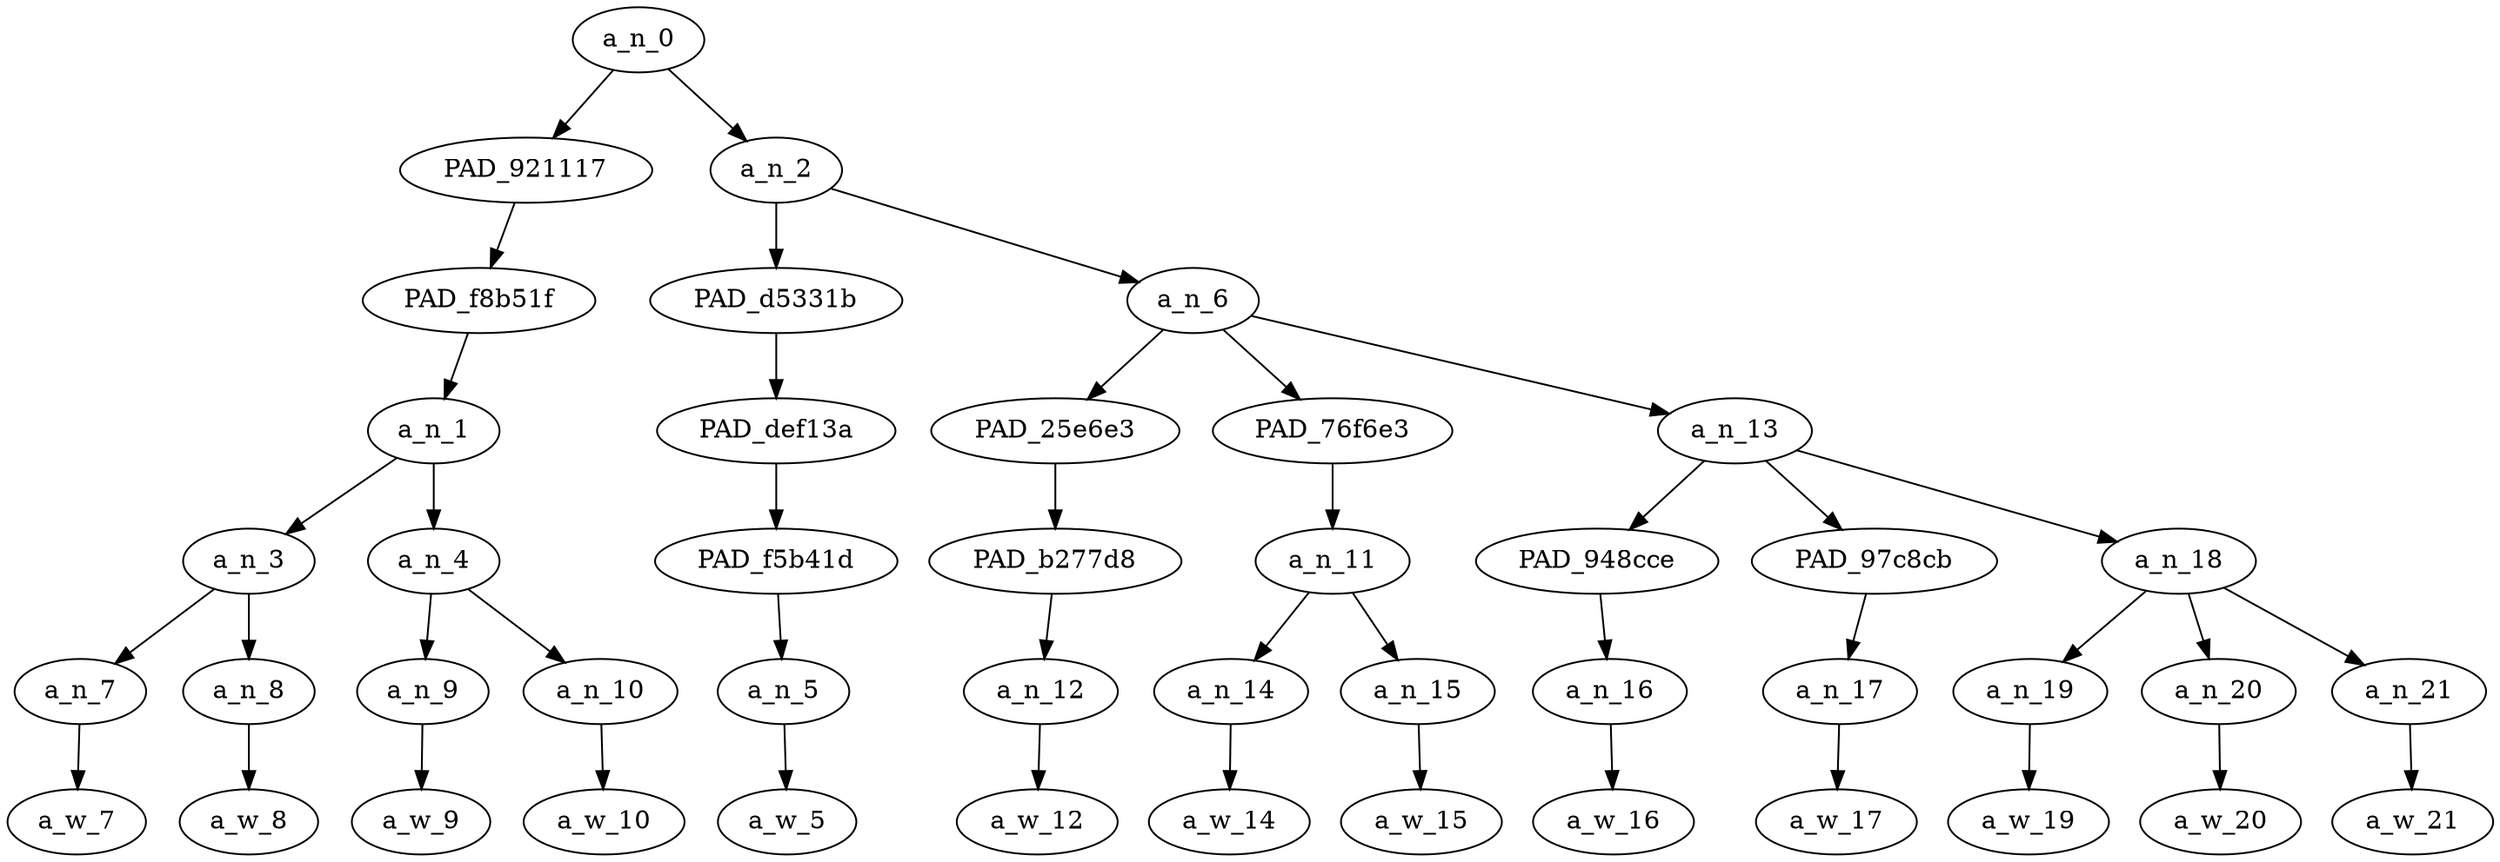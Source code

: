 strict digraph "" {
	a_n_0	[div_dir=1,
		index=0,
		level=6,
		pos="3.5694444444444446,6!",
		text_span="[0, 1, 2, 3, 4, 5, 6, 7, 8, 9, 10, 11, 12]",
		value=0.99999998];
	PAD_921117	[div_dir=1,
		index=0,
		level=5,
		pos="1.5,5!",
		text_span="[0, 1, 2, 3]",
		value=0.27853324];
	a_n_0 -> PAD_921117;
	a_n_2	[div_dir=1,
		index=1,
		level=5,
		pos="5.638888888888889,5!",
		text_span="[4, 5, 6, 7, 8, 9, 10, 11, 12]",
		value=0.71987052];
	a_n_0 -> a_n_2;
	PAD_f8b51f	[div_dir=1,
		index=0,
		level=4,
		pos="1.5,4!",
		text_span="[0, 1, 2, 3]",
		value=0.27853324];
	PAD_921117 -> PAD_f8b51f;
	a_n_1	[div_dir=1,
		index=0,
		level=3,
		pos="1.5,3!",
		text_span="[0, 1, 2, 3]",
		value=0.27853324];
	PAD_f8b51f -> a_n_1;
	a_n_3	[div_dir=1,
		index=0,
		level=2,
		pos="0.5,2!",
		text_span="[0, 1]",
		value=0.09502147];
	a_n_1 -> a_n_3;
	a_n_4	[div_dir=1,
		index=1,
		level=2,
		pos="2.5,2!",
		text_span="[2, 3]",
		value=0.18289727];
	a_n_1 -> a_n_4;
	a_n_7	[div_dir=1,
		index=0,
		level=1,
		pos="0.0,1!",
		text_span="[0]",
		value=0.05126539];
	a_n_3 -> a_n_7;
	a_n_8	[div_dir=1,
		index=1,
		level=1,
		pos="1.0,1!",
		text_span="[1]",
		value=0.04351243];
	a_n_3 -> a_n_8;
	a_w_7	[div_dir=0,
		index=0,
		level=0,
		pos="0,0!",
		text_span="[0]",
		value="<number>"];
	a_n_7 -> a_w_7;
	a_w_8	[div_dir=0,
		index=1,
		level=0,
		pos="1,0!",
		text_span="[1]",
		value=years];
	a_n_8 -> a_w_8;
	a_n_9	[div_dir=1,
		index=2,
		level=1,
		pos="2.0,1!",
		text_span="[2]",
		value=0.03588133];
	a_n_4 -> a_n_9;
	a_n_10	[div_dir=1,
		index=3,
		level=1,
		pos="3.0,1!",
		text_span="[3]",
		value=0.14644948];
	a_n_4 -> a_n_10;
	a_w_9	[div_dir=0,
		index=2,
		level=0,
		pos="2,0!",
		text_span="[2]",
		value=of];
	a_n_9 -> a_w_9;
	a_w_10	[div_dir=0,
		index=3,
		level=0,
		pos="3,0!",
		text_span="[3]",
		value=inbreeding];
	a_n_10 -> a_w_10;
	PAD_d5331b	[div_dir=1,
		index=1,
		level=4,
		pos="4.0,4!",
		text_span="[4]",
		value=0.03709911];
	a_n_2 -> PAD_d5331b;
	a_n_6	[div_dir=1,
		index=2,
		level=4,
		pos="7.277777777777779,4!",
		text_span="[5, 6, 7, 8, 9, 10, 11, 12]",
		value=0.68127344];
	a_n_2 -> a_n_6;
	PAD_def13a	[div_dir=1,
		index=1,
		level=3,
		pos="4.0,3!",
		text_span="[4]",
		value=0.03709911];
	PAD_d5331b -> PAD_def13a;
	PAD_f5b41d	[div_dir=1,
		index=2,
		level=2,
		pos="4.0,2!",
		text_span="[4]",
		value=0.03709911];
	PAD_def13a -> PAD_f5b41d;
	a_n_5	[div_dir=1,
		index=4,
		level=1,
		pos="4.0,1!",
		text_span="[4]",
		value=0.03709911];
	PAD_f5b41d -> a_n_5;
	a_w_5	[div_dir=0,
		index=4,
		level=0,
		pos="4,0!",
		text_span="[4]",
		value=make];
	a_n_5 -> a_w_5;
	PAD_25e6e3	[div_dir=-1,
		index=3,
		level=3,
		pos="7.0,3!",
		text_span="[7]",
		value=0.03566345];
	a_n_6 -> PAD_25e6e3;
	PAD_76f6e3	[div_dir=1,
		index=2,
		level=3,
		pos="5.5,3!",
		text_span="[5, 6]",
		value=0.11936821];
	a_n_6 -> PAD_76f6e3;
	a_n_13	[div_dir=1,
		index=4,
		level=3,
		pos="9.333333333333334,3!",
		text_span="[8, 9, 10, 11, 12]",
		value=0.52477876];
	a_n_6 -> a_n_13;
	PAD_b277d8	[div_dir=-1,
		index=4,
		level=2,
		pos="7.0,2!",
		text_span="[7]",
		value=0.03566345];
	PAD_25e6e3 -> PAD_b277d8;
	a_n_12	[div_dir=-1,
		index=7,
		level=1,
		pos="7.0,1!",
		text_span="[7]",
		value=0.03566345];
	PAD_b277d8 -> a_n_12;
	a_w_12	[div_dir=0,
		index=7,
		level=0,
		pos="7,0!",
		text_span="[7]",
		value=basically];
	a_n_12 -> a_w_12;
	a_n_11	[div_dir=1,
		index=3,
		level=2,
		pos="5.5,2!",
		text_span="[5, 6]",
		value=0.11936821];
	PAD_76f6e3 -> a_n_11;
	a_n_14	[div_dir=1,
		index=5,
		level=1,
		pos="5.0,1!",
		text_span="[5]",
		value=0.03741226];
	a_n_11 -> a_n_14;
	a_n_15	[div_dir=1,
		index=6,
		level=1,
		pos="6.0,1!",
		text_span="[6]",
		value=0.08154952];
	a_n_11 -> a_n_15;
	a_w_14	[div_dir=0,
		index=5,
		level=0,
		pos="5,0!",
		text_span="[5]",
		value=their];
	a_n_14 -> a_w_14;
	a_w_15	[div_dir=0,
		index=6,
		level=0,
		pos="6,0!",
		text_span="[6]",
		value=hasbara];
	a_n_15 -> a_w_15;
	PAD_948cce	[div_dir=1,
		index=5,
		level=2,
		pos="8.0,2!",
		text_span="[8]",
		value=0.10614358];
	a_n_13 -> PAD_948cce;
	PAD_97c8cb	[div_dir=-1,
		index=6,
		level=2,
		pos="9.0,2!",
		text_span="[9]",
		value=0.04136051];
	a_n_13 -> PAD_97c8cb;
	a_n_18	[div_dir=1,
		index=7,
		level=2,
		pos="11.0,2!",
		text_span="[10, 11, 12]",
		value=0.37574916];
	a_n_13 -> a_n_18;
	a_n_16	[div_dir=1,
		index=8,
		level=1,
		pos="8.0,1!",
		text_span="[8]",
		value=0.10614358];
	PAD_948cce -> a_n_16;
	a_w_16	[div_dir=0,
		index=8,
		level=0,
		pos="8,0!",
		text_span="[8]",
		value=retarded];
	a_n_16 -> a_w_16;
	a_n_17	[div_dir=-1,
		index=9,
		level=1,
		pos="9.0,1!",
		text_span="[9]",
		value=0.04136051];
	PAD_97c8cb -> a_n_17;
	a_w_17	[div_dir=0,
		index=9,
		level=0,
		pos="9,0!",
		text_span="[9]",
		value=it];
	a_n_17 -> a_w_17;
	a_n_19	[div_dir=1,
		index=10,
		level=1,
		pos="10.0,1!",
		text_span="[10]",
		value=0.05120608];
	a_n_18 -> a_n_19;
	a_n_20	[div_dir=1,
		index=11,
		level=1,
		pos="11.0,1!",
		text_span="[11]",
		value=0.24245152];
	a_n_18 -> a_n_20;
	a_n_21	[div_dir=1,
		index=12,
		level=1,
		pos="12.0,1!",
		text_span="[12]",
		value=0.07998265];
	a_n_18 -> a_n_21;
	a_w_19	[div_dir=0,
		index=10,
		level=0,
		pos="10,0!",
		text_span="[10]",
		value=a];
	a_n_19 -> a_w_19;
	a_w_20	[div_dir=0,
		index=11,
		level=0,
		pos="11,0!",
		text_span="[11]",
		value=kike];
	a_n_20 -> a_w_20;
	a_w_21	[div_dir=0,
		index=12,
		level=0,
		pos="12,0!",
		text_span="[12]",
		value=thing];
	a_n_21 -> a_w_21;
}
